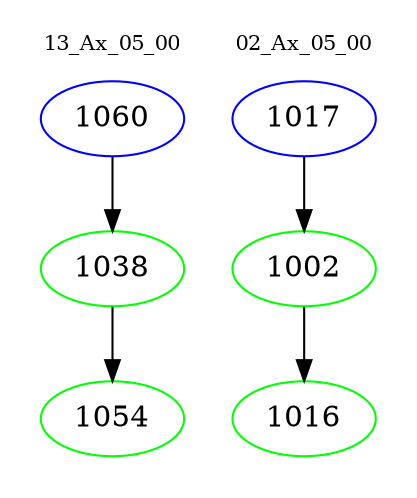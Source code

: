 digraph{
subgraph cluster_0 {
color = white
label = "13_Ax_05_00";
fontsize=10;
T0_1060 [label="1060", color="blue"]
T0_1060 -> T0_1038 [color="black"]
T0_1038 [label="1038", color="green"]
T0_1038 -> T0_1054 [color="black"]
T0_1054 [label="1054", color="green"]
}
subgraph cluster_1 {
color = white
label = "02_Ax_05_00";
fontsize=10;
T1_1017 [label="1017", color="blue"]
T1_1017 -> T1_1002 [color="black"]
T1_1002 [label="1002", color="green"]
T1_1002 -> T1_1016 [color="black"]
T1_1016 [label="1016", color="green"]
}
}
